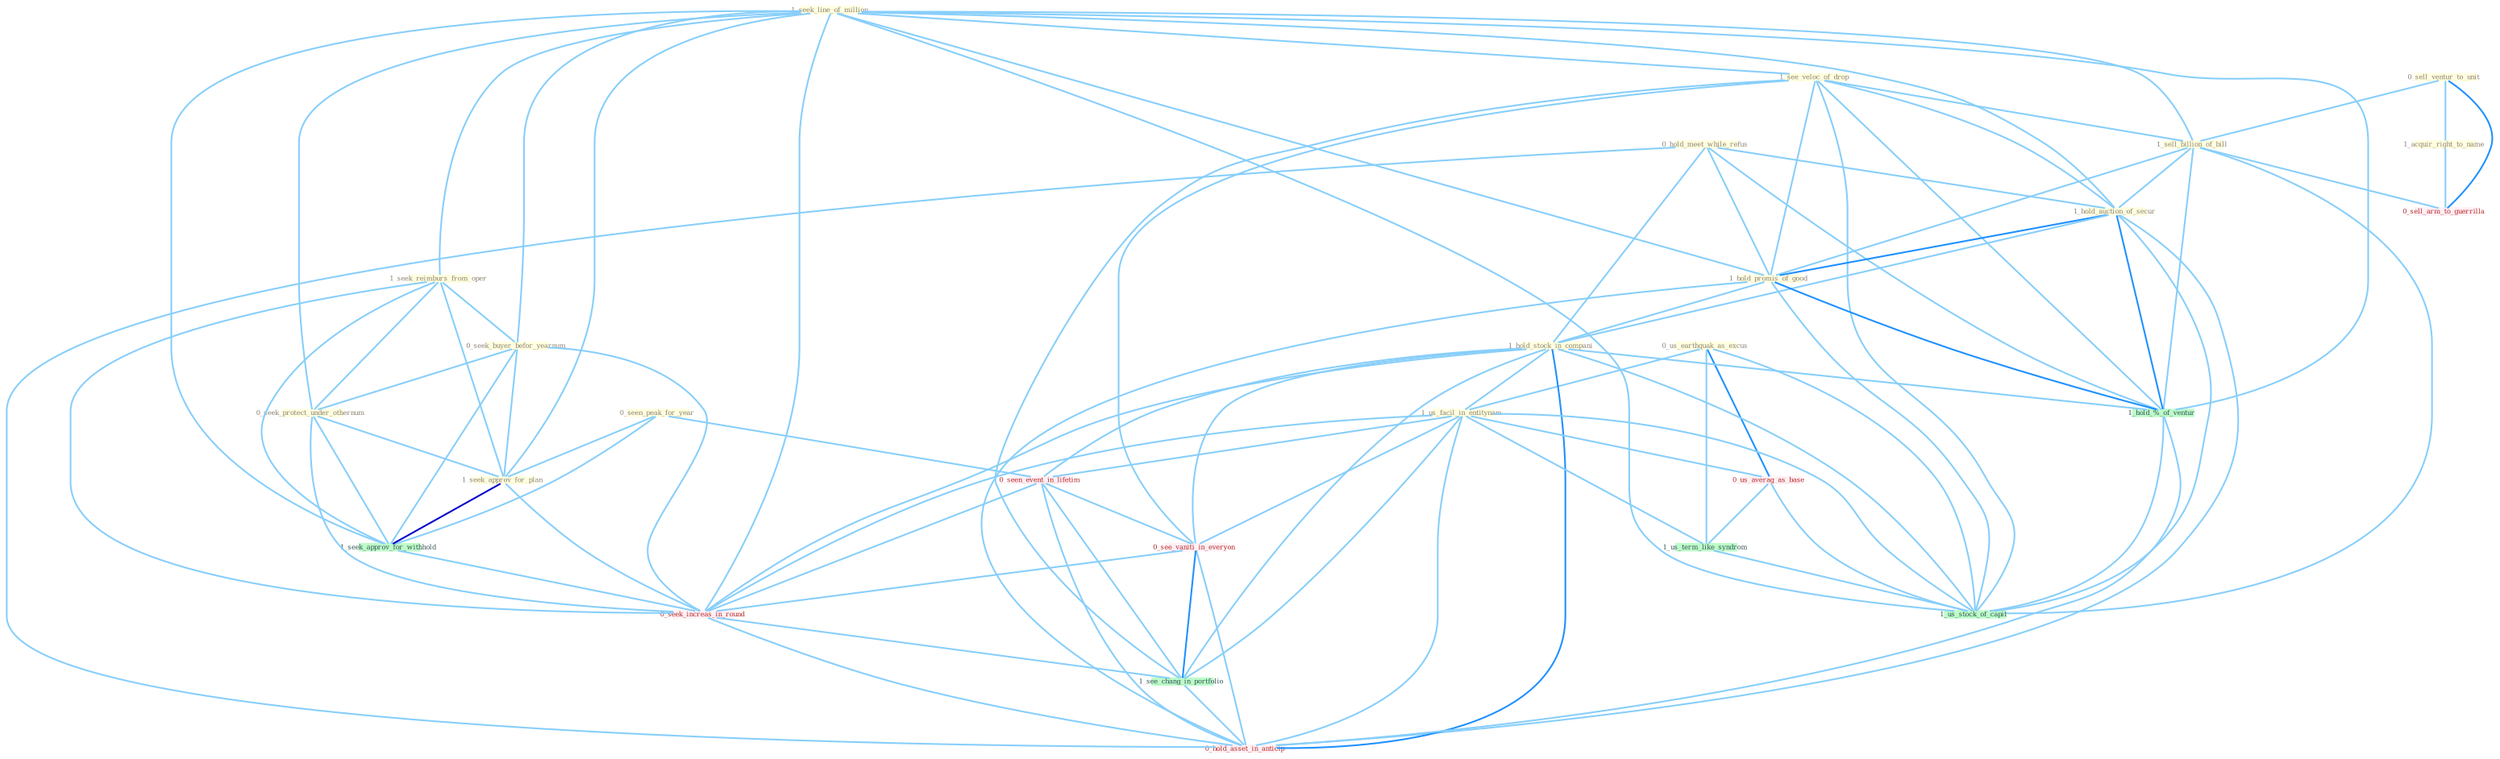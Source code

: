 Graph G{ 
    node
    [shape=polygon,style=filled,width=.5,height=.06,color="#BDFCC9",fixedsize=true,fontsize=4,
    fontcolor="#2f4f4f"];
    {node
    [color="#ffffe0", fontcolor="#8b7d6b"] "1_seek_line_of_million " "0_sell_ventur_to_unit " "1_seek_reimburs_from_oper " "1_see_veloc_of_drop " "1_sell_billion_of_bill " "0_hold_meet_while_refus " "1_hold_auction_of_secur " "1_acquir_right_to_name " "1_hold_promis_of_good " "0_us_earthquak_as_excus " "0_seen_peak_for_year " "0_seek_buyer_befor_yearnum " "1_hold_stock_in_compani " "0_seek_protect_under_othernum " "1_us_facil_in_entitynam " "1_seek_approv_for_plan "}
{node [color="#fff0f5", fontcolor="#b22222"] "0_seen_event_in_lifetim " "0_us_averag_as_base " "0_see_vaniti_in_everyon " "0_sell_arm_to_guerrilla " "0_seek_increas_in_round " "0_hold_asset_in_anticip "}
edge [color="#B0E2FF"];

	"1_seek_line_of_million " -- "1_seek_reimburs_from_oper " [w="1", color="#87cefa" ];
	"1_seek_line_of_million " -- "1_see_veloc_of_drop " [w="1", color="#87cefa" ];
	"1_seek_line_of_million " -- "1_sell_billion_of_bill " [w="1", color="#87cefa" ];
	"1_seek_line_of_million " -- "1_hold_auction_of_secur " [w="1", color="#87cefa" ];
	"1_seek_line_of_million " -- "1_hold_promis_of_good " [w="1", color="#87cefa" ];
	"1_seek_line_of_million " -- "0_seek_buyer_befor_yearnum " [w="1", color="#87cefa" ];
	"1_seek_line_of_million " -- "0_seek_protect_under_othernum " [w="1", color="#87cefa" ];
	"1_seek_line_of_million " -- "1_seek_approv_for_plan " [w="1", color="#87cefa" ];
	"1_seek_line_of_million " -- "1_seek_approv_for_withhold " [w="1", color="#87cefa" ];
	"1_seek_line_of_million " -- "1_hold_%_of_ventur " [w="1", color="#87cefa" ];
	"1_seek_line_of_million " -- "0_seek_increas_in_round " [w="1", color="#87cefa" ];
	"1_seek_line_of_million " -- "1_us_stock_of_capit " [w="1", color="#87cefa" ];
	"0_sell_ventur_to_unit " -- "1_sell_billion_of_bill " [w="1", color="#87cefa" ];
	"0_sell_ventur_to_unit " -- "1_acquir_right_to_name " [w="1", color="#87cefa" ];
	"0_sell_ventur_to_unit " -- "0_sell_arm_to_guerrilla " [w="2", color="#1e90ff" , len=0.8];
	"1_seek_reimburs_from_oper " -- "0_seek_buyer_befor_yearnum " [w="1", color="#87cefa" ];
	"1_seek_reimburs_from_oper " -- "0_seek_protect_under_othernum " [w="1", color="#87cefa" ];
	"1_seek_reimburs_from_oper " -- "1_seek_approv_for_plan " [w="1", color="#87cefa" ];
	"1_seek_reimburs_from_oper " -- "1_seek_approv_for_withhold " [w="1", color="#87cefa" ];
	"1_seek_reimburs_from_oper " -- "0_seek_increas_in_round " [w="1", color="#87cefa" ];
	"1_see_veloc_of_drop " -- "1_sell_billion_of_bill " [w="1", color="#87cefa" ];
	"1_see_veloc_of_drop " -- "1_hold_auction_of_secur " [w="1", color="#87cefa" ];
	"1_see_veloc_of_drop " -- "1_hold_promis_of_good " [w="1", color="#87cefa" ];
	"1_see_veloc_of_drop " -- "1_hold_%_of_ventur " [w="1", color="#87cefa" ];
	"1_see_veloc_of_drop " -- "0_see_vaniti_in_everyon " [w="1", color="#87cefa" ];
	"1_see_veloc_of_drop " -- "1_us_stock_of_capit " [w="1", color="#87cefa" ];
	"1_see_veloc_of_drop " -- "1_see_chang_in_portfolio " [w="1", color="#87cefa" ];
	"1_sell_billion_of_bill " -- "1_hold_auction_of_secur " [w="1", color="#87cefa" ];
	"1_sell_billion_of_bill " -- "1_hold_promis_of_good " [w="1", color="#87cefa" ];
	"1_sell_billion_of_bill " -- "1_hold_%_of_ventur " [w="1", color="#87cefa" ];
	"1_sell_billion_of_bill " -- "0_sell_arm_to_guerrilla " [w="1", color="#87cefa" ];
	"1_sell_billion_of_bill " -- "1_us_stock_of_capit " [w="1", color="#87cefa" ];
	"0_hold_meet_while_refus " -- "1_hold_auction_of_secur " [w="1", color="#87cefa" ];
	"0_hold_meet_while_refus " -- "1_hold_promis_of_good " [w="1", color="#87cefa" ];
	"0_hold_meet_while_refus " -- "1_hold_stock_in_compani " [w="1", color="#87cefa" ];
	"0_hold_meet_while_refus " -- "1_hold_%_of_ventur " [w="1", color="#87cefa" ];
	"0_hold_meet_while_refus " -- "0_hold_asset_in_anticip " [w="1", color="#87cefa" ];
	"1_hold_auction_of_secur " -- "1_hold_promis_of_good " [w="2", color="#1e90ff" , len=0.8];
	"1_hold_auction_of_secur " -- "1_hold_stock_in_compani " [w="1", color="#87cefa" ];
	"1_hold_auction_of_secur " -- "1_hold_%_of_ventur " [w="2", color="#1e90ff" , len=0.8];
	"1_hold_auction_of_secur " -- "1_us_stock_of_capit " [w="1", color="#87cefa" ];
	"1_hold_auction_of_secur " -- "0_hold_asset_in_anticip " [w="1", color="#87cefa" ];
	"1_acquir_right_to_name " -- "0_sell_arm_to_guerrilla " [w="1", color="#87cefa" ];
	"1_hold_promis_of_good " -- "1_hold_stock_in_compani " [w="1", color="#87cefa" ];
	"1_hold_promis_of_good " -- "1_hold_%_of_ventur " [w="2", color="#1e90ff" , len=0.8];
	"1_hold_promis_of_good " -- "1_us_stock_of_capit " [w="1", color="#87cefa" ];
	"1_hold_promis_of_good " -- "0_hold_asset_in_anticip " [w="1", color="#87cefa" ];
	"0_us_earthquak_as_excus " -- "1_us_facil_in_entitynam " [w="1", color="#87cefa" ];
	"0_us_earthquak_as_excus " -- "0_us_averag_as_base " [w="2", color="#1e90ff" , len=0.8];
	"0_us_earthquak_as_excus " -- "1_us_term_like_syndrom " [w="1", color="#87cefa" ];
	"0_us_earthquak_as_excus " -- "1_us_stock_of_capit " [w="1", color="#87cefa" ];
	"0_seen_peak_for_year " -- "1_seek_approv_for_plan " [w="1", color="#87cefa" ];
	"0_seen_peak_for_year " -- "0_seen_event_in_lifetim " [w="1", color="#87cefa" ];
	"0_seen_peak_for_year " -- "1_seek_approv_for_withhold " [w="1", color="#87cefa" ];
	"0_seek_buyer_befor_yearnum " -- "0_seek_protect_under_othernum " [w="1", color="#87cefa" ];
	"0_seek_buyer_befor_yearnum " -- "1_seek_approv_for_plan " [w="1", color="#87cefa" ];
	"0_seek_buyer_befor_yearnum " -- "1_seek_approv_for_withhold " [w="1", color="#87cefa" ];
	"0_seek_buyer_befor_yearnum " -- "0_seek_increas_in_round " [w="1", color="#87cefa" ];
	"1_hold_stock_in_compani " -- "1_us_facil_in_entitynam " [w="1", color="#87cefa" ];
	"1_hold_stock_in_compani " -- "0_seen_event_in_lifetim " [w="1", color="#87cefa" ];
	"1_hold_stock_in_compani " -- "1_hold_%_of_ventur " [w="1", color="#87cefa" ];
	"1_hold_stock_in_compani " -- "0_see_vaniti_in_everyon " [w="1", color="#87cefa" ];
	"1_hold_stock_in_compani " -- "0_seek_increas_in_round " [w="1", color="#87cefa" ];
	"1_hold_stock_in_compani " -- "1_us_stock_of_capit " [w="1", color="#87cefa" ];
	"1_hold_stock_in_compani " -- "1_see_chang_in_portfolio " [w="1", color="#87cefa" ];
	"1_hold_stock_in_compani " -- "0_hold_asset_in_anticip " [w="2", color="#1e90ff" , len=0.8];
	"0_seek_protect_under_othernum " -- "1_seek_approv_for_plan " [w="1", color="#87cefa" ];
	"0_seek_protect_under_othernum " -- "1_seek_approv_for_withhold " [w="1", color="#87cefa" ];
	"0_seek_protect_under_othernum " -- "0_seek_increas_in_round " [w="1", color="#87cefa" ];
	"1_us_facil_in_entitynam " -- "0_seen_event_in_lifetim " [w="1", color="#87cefa" ];
	"1_us_facil_in_entitynam " -- "0_us_averag_as_base " [w="1", color="#87cefa" ];
	"1_us_facil_in_entitynam " -- "1_us_term_like_syndrom " [w="1", color="#87cefa" ];
	"1_us_facil_in_entitynam " -- "0_see_vaniti_in_everyon " [w="1", color="#87cefa" ];
	"1_us_facil_in_entitynam " -- "0_seek_increas_in_round " [w="1", color="#87cefa" ];
	"1_us_facil_in_entitynam " -- "1_us_stock_of_capit " [w="1", color="#87cefa" ];
	"1_us_facil_in_entitynam " -- "1_see_chang_in_portfolio " [w="1", color="#87cefa" ];
	"1_us_facil_in_entitynam " -- "0_hold_asset_in_anticip " [w="1", color="#87cefa" ];
	"1_seek_approv_for_plan " -- "1_seek_approv_for_withhold " [w="3", color="#0000cd" , len=0.6];
	"1_seek_approv_for_plan " -- "0_seek_increas_in_round " [w="1", color="#87cefa" ];
	"0_seen_event_in_lifetim " -- "0_see_vaniti_in_everyon " [w="1", color="#87cefa" ];
	"0_seen_event_in_lifetim " -- "0_seek_increas_in_round " [w="1", color="#87cefa" ];
	"0_seen_event_in_lifetim " -- "1_see_chang_in_portfolio " [w="1", color="#87cefa" ];
	"0_seen_event_in_lifetim " -- "0_hold_asset_in_anticip " [w="1", color="#87cefa" ];
	"0_us_averag_as_base " -- "1_us_term_like_syndrom " [w="1", color="#87cefa" ];
	"0_us_averag_as_base " -- "1_us_stock_of_capit " [w="1", color="#87cefa" ];
	"1_us_term_like_syndrom " -- "1_us_stock_of_capit " [w="1", color="#87cefa" ];
	"1_seek_approv_for_withhold " -- "0_seek_increas_in_round " [w="1", color="#87cefa" ];
	"1_hold_%_of_ventur " -- "1_us_stock_of_capit " [w="1", color="#87cefa" ];
	"1_hold_%_of_ventur " -- "0_hold_asset_in_anticip " [w="1", color="#87cefa" ];
	"0_see_vaniti_in_everyon " -- "0_seek_increas_in_round " [w="1", color="#87cefa" ];
	"0_see_vaniti_in_everyon " -- "1_see_chang_in_portfolio " [w="2", color="#1e90ff" , len=0.8];
	"0_see_vaniti_in_everyon " -- "0_hold_asset_in_anticip " [w="1", color="#87cefa" ];
	"0_seek_increas_in_round " -- "1_see_chang_in_portfolio " [w="1", color="#87cefa" ];
	"0_seek_increas_in_round " -- "0_hold_asset_in_anticip " [w="1", color="#87cefa" ];
	"1_see_chang_in_portfolio " -- "0_hold_asset_in_anticip " [w="1", color="#87cefa" ];
}